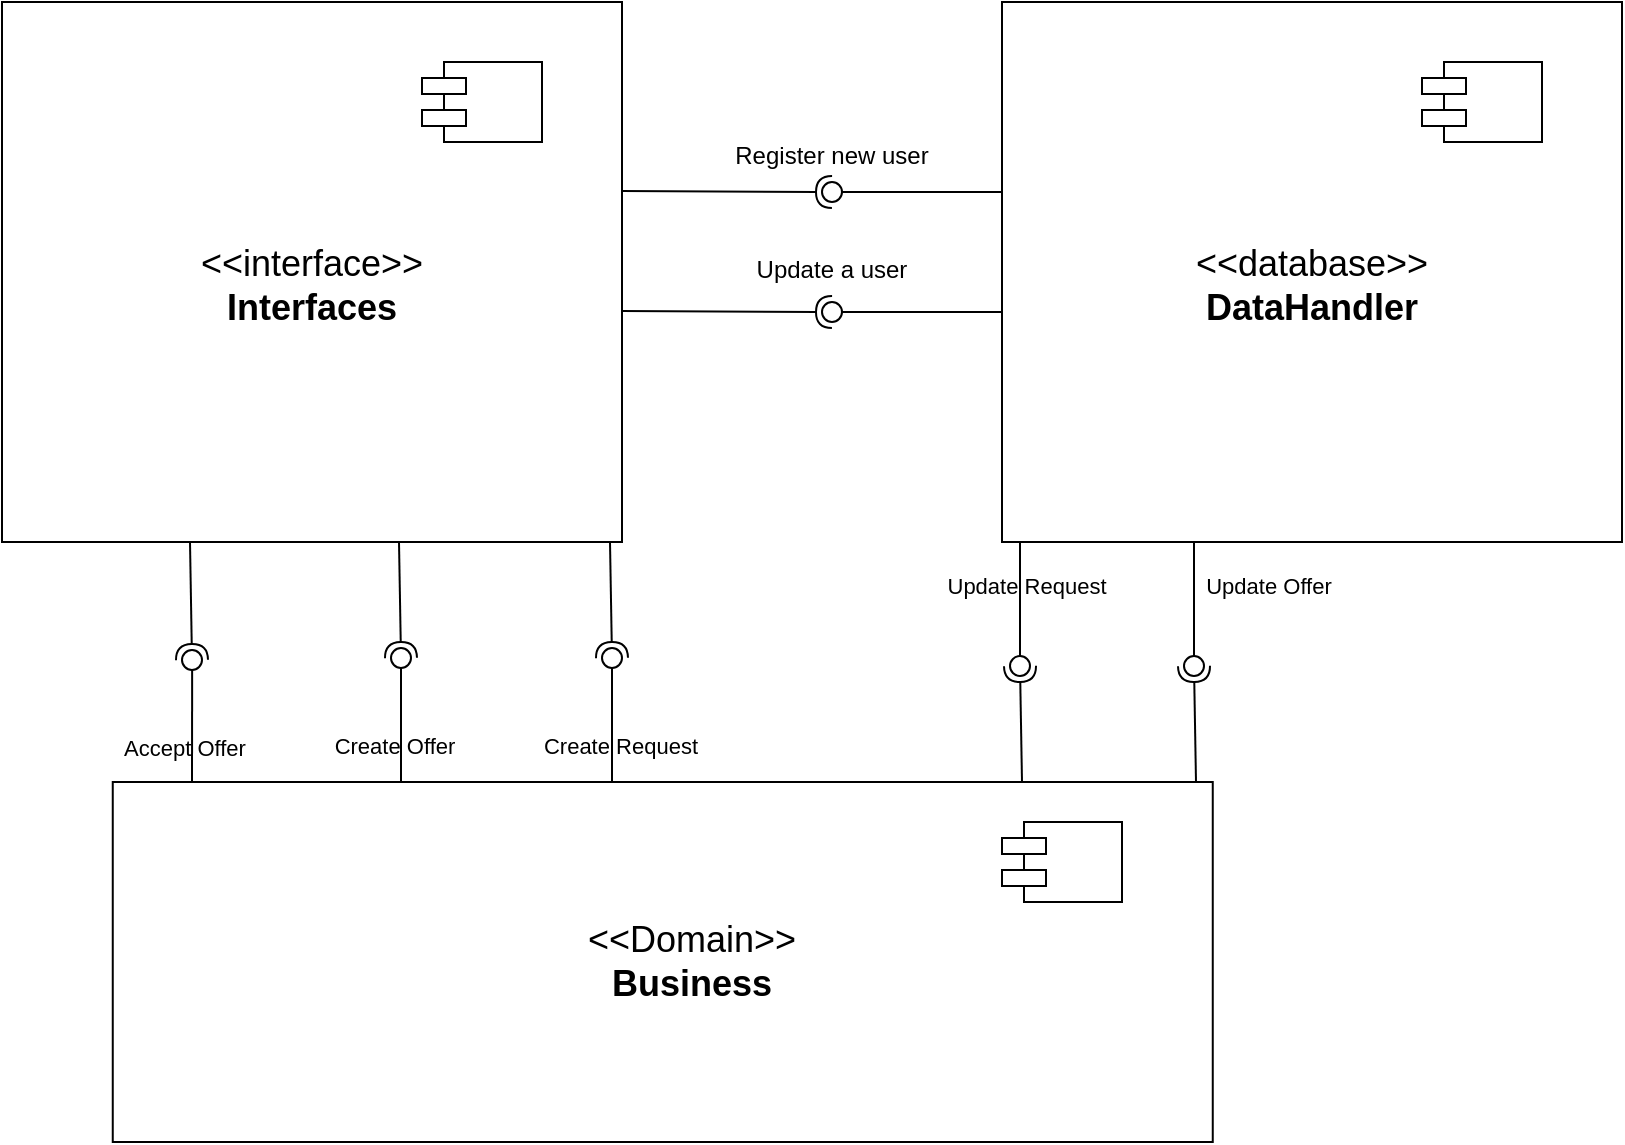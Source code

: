 <mxfile version="16.1.0" type="device"><diagram id="YC-_IFitiMyheFXi0TZI" name="Page-1"><mxGraphModel dx="1422" dy="705" grid="1" gridSize="10" guides="1" tooltips="1" connect="1" arrows="1" fold="1" page="1" pageScale="1" pageWidth="850" pageHeight="1100" math="0" shadow="0"><root><mxCell id="0"/><mxCell id="1" parent="0"/><mxCell id="9Rf2p_u2r2yu-dH5sK4B-11" value="&lt;font style=&quot;font-size: 12px&quot;&gt;Register new user&lt;/font&gt;" style="text;html=1;strokeColor=none;fillColor=none;align=center;verticalAlign=middle;whiteSpace=wrap;rounded=0;fontSize=18;" vertex="1" parent="1"><mxGeometry x="390" y="120" width="130" height="30" as="geometry"/></mxCell><mxCell id="9Rf2p_u2r2yu-dH5sK4B-12" value="&lt;font style=&quot;font-size: 12px&quot;&gt;Update a user&lt;/font&gt;" style="text;html=1;strokeColor=none;fillColor=none;align=center;verticalAlign=middle;whiteSpace=wrap;rounded=0;fontSize=18;" vertex="1" parent="1"><mxGeometry x="390" y="177" width="130" height="30" as="geometry"/></mxCell><mxCell id="9Rf2p_u2r2yu-dH5sK4B-22" value="&lt;font style=&quot;font-size: 11px&quot;&gt;Create Request&lt;/font&gt;" style="text;html=1;strokeColor=none;fillColor=none;align=center;verticalAlign=middle;whiteSpace=wrap;rounded=0;fontSize=18;" vertex="1" parent="1"><mxGeometry x="307" y="420" width="85" height="20" as="geometry"/></mxCell><mxCell id="9Rf2p_u2r2yu-dH5sK4B-28" value="" style="group" vertex="1" connectable="0" parent="1"><mxGeometry x="349.38" y="150" width="190.62" height="10" as="geometry"/></mxCell><mxCell id="9Rf2p_u2r2yu-dH5sK4B-1" value="" style="rounded=0;orthogonalLoop=1;jettySize=auto;html=1;endArrow=none;endFill=0;sketch=0;sourcePerimeterSpacing=0;targetPerimeterSpacing=0;exitX=0;exitY=0.563;exitDx=0;exitDy=0;exitPerimeter=0;" edge="1" target="9Rf2p_u2r2yu-dH5sK4B-3" parent="9Rf2p_u2r2yu-dH5sK4B-28"><mxGeometry relative="1" as="geometry"><mxPoint x="190.62" y="5.01" as="sourcePoint"/></mxGeometry></mxCell><mxCell id="9Rf2p_u2r2yu-dH5sK4B-2" value="" style="rounded=0;orthogonalLoop=1;jettySize=auto;html=1;endArrow=halfCircle;endFill=0;entryX=0.5;entryY=0.5;endSize=6;strokeWidth=1;sketch=0;exitX=0.998;exitY=0.561;exitDx=0;exitDy=0;exitPerimeter=0;" edge="1" target="9Rf2p_u2r2yu-dH5sK4B-3" parent="9Rf2p_u2r2yu-dH5sK4B-28"><mxGeometry relative="1" as="geometry"><mxPoint y="4.47" as="sourcePoint"/></mxGeometry></mxCell><mxCell id="9Rf2p_u2r2yu-dH5sK4B-3" value="" style="ellipse;whiteSpace=wrap;html=1;align=center;aspect=fixed;resizable=0;points=[];outlineConnect=0;sketch=0;" vertex="1" parent="9Rf2p_u2r2yu-dH5sK4B-28"><mxGeometry x="100.62" width="10" height="10" as="geometry"/></mxCell><mxCell id="9Rf2p_u2r2yu-dH5sK4B-29" value="" style="group" vertex="1" connectable="0" parent="1"><mxGeometry x="349.38" y="210" width="190.62" height="10" as="geometry"/></mxCell><mxCell id="9Rf2p_u2r2yu-dH5sK4B-8" value="" style="ellipse;whiteSpace=wrap;html=1;align=center;aspect=fixed;resizable=0;points=[];outlineConnect=0;sketch=0;" vertex="1" parent="9Rf2p_u2r2yu-dH5sK4B-29"><mxGeometry x="100.62" width="10" height="10" as="geometry"/></mxCell><mxCell id="9Rf2p_u2r2yu-dH5sK4B-9" value="" style="rounded=0;orthogonalLoop=1;jettySize=auto;html=1;endArrow=halfCircle;endFill=0;entryX=0.5;entryY=0.5;endSize=6;strokeWidth=1;sketch=0;exitX=0.998;exitY=0.561;exitDx=0;exitDy=0;exitPerimeter=0;" edge="1" target="9Rf2p_u2r2yu-dH5sK4B-8" parent="9Rf2p_u2r2yu-dH5sK4B-29"><mxGeometry relative="1" as="geometry"><mxPoint y="4.47" as="sourcePoint"/></mxGeometry></mxCell><mxCell id="9Rf2p_u2r2yu-dH5sK4B-10" value="" style="rounded=0;orthogonalLoop=1;jettySize=auto;html=1;endArrow=none;endFill=0;sketch=0;sourcePerimeterSpacing=0;targetPerimeterSpacing=0;exitX=0;exitY=0.563;exitDx=0;exitDy=0;exitPerimeter=0;" edge="1" target="9Rf2p_u2r2yu-dH5sK4B-8" parent="9Rf2p_u2r2yu-dH5sK4B-29"><mxGeometry relative="1" as="geometry"><mxPoint x="190.62" y="5.01" as="sourcePoint"/></mxGeometry></mxCell><mxCell id="9Rf2p_u2r2yu-dH5sK4B-35" value="" style="group" vertex="1" connectable="0" parent="1"><mxGeometry x="540" y="60" width="310" height="270" as="geometry"/></mxCell><mxCell id="9Rf2p_u2r2yu-dH5sK4B-7" value="" style="rounded=0;whiteSpace=wrap;html=1;" vertex="1" parent="9Rf2p_u2r2yu-dH5sK4B-35"><mxGeometry width="310" height="270" as="geometry"/></mxCell><mxCell id="9Rf2p_u2r2yu-dH5sK4B-5" value="" style="shape=module;align=left;spacingLeft=20;align=center;verticalAlign=top;jettyWidth=22;jettyHeight=8;" vertex="1" parent="9Rf2p_u2r2yu-dH5sK4B-35"><mxGeometry x="210" y="30" width="60" height="40" as="geometry"/></mxCell><mxCell id="9Rf2p_u2r2yu-dH5sK4B-6" value="&lt;font style=&quot;font-size: 18px&quot;&gt;&amp;lt;&amp;lt;database&amp;gt;&amp;gt;&lt;br&gt;&lt;font style=&quot;font-size: 18px&quot;&gt;&lt;b&gt;DataHandler&lt;/b&gt;&lt;/font&gt;&lt;/font&gt;" style="text;html=1;strokeColor=none;fillColor=none;align=center;verticalAlign=middle;whiteSpace=wrap;rounded=0;" vertex="1" parent="9Rf2p_u2r2yu-dH5sK4B-35"><mxGeometry x="100" y="127" width="110" height="30" as="geometry"/></mxCell><mxCell id="9Rf2p_u2r2yu-dH5sK4B-36" value="" style="group" vertex="1" connectable="0" parent="1"><mxGeometry x="40" y="60" width="310" height="270" as="geometry"/></mxCell><mxCell id="c9VkUl7fjAMMZWc4XBaH-2" value="" style="rounded=0;whiteSpace=wrap;html=1;" parent="9Rf2p_u2r2yu-dH5sK4B-36" vertex="1"><mxGeometry width="310" height="270" as="geometry"/></mxCell><mxCell id="c9VkUl7fjAMMZWc4XBaH-1" value="" style="shape=module;align=left;spacingLeft=20;align=center;verticalAlign=top;jettyWidth=22;jettyHeight=8;" parent="9Rf2p_u2r2yu-dH5sK4B-36" vertex="1"><mxGeometry x="210" y="30" width="60" height="40" as="geometry"/></mxCell><mxCell id="9Rf2p_u2r2yu-dH5sK4B-4" value="&lt;font style=&quot;font-size: 18px&quot;&gt;&amp;lt;&amp;lt;interface&amp;gt;&amp;gt;&lt;br&gt;&lt;font style=&quot;font-size: 18px&quot;&gt;&lt;b&gt;Interfaces&lt;/b&gt;&lt;/font&gt;&lt;/font&gt;" style="text;html=1;strokeColor=none;fillColor=none;align=center;verticalAlign=middle;whiteSpace=wrap;rounded=0;" vertex="1" parent="9Rf2p_u2r2yu-dH5sK4B-36"><mxGeometry x="100" y="127" width="110" height="30" as="geometry"/></mxCell><mxCell id="9Rf2p_u2r2yu-dH5sK4B-37" value="" style="group" vertex="1" connectable="0" parent="1"><mxGeometry x="425" y="360" width="310" height="270" as="geometry"/></mxCell><mxCell id="9Rf2p_u2r2yu-dH5sK4B-38" value="" style="rounded=0;whiteSpace=wrap;html=1;" vertex="1" parent="9Rf2p_u2r2yu-dH5sK4B-37"><mxGeometry x="-329.62" y="90" width="550" height="180" as="geometry"/></mxCell><mxCell id="9Rf2p_u2r2yu-dH5sK4B-39" value="" style="shape=module;align=left;spacingLeft=20;align=center;verticalAlign=top;jettyWidth=22;jettyHeight=8;" vertex="1" parent="9Rf2p_u2r2yu-dH5sK4B-37"><mxGeometry x="115" y="110" width="60" height="40" as="geometry"/></mxCell><mxCell id="9Rf2p_u2r2yu-dH5sK4B-49" value="" style="group;rotation=-180;" vertex="1" connectable="0" parent="1"><mxGeometry x="130" y="330" width="10" height="120" as="geometry"/></mxCell><mxCell id="9Rf2p_u2r2yu-dH5sK4B-45" value="" style="rounded=0;orthogonalLoop=1;jettySize=auto;html=1;endArrow=none;endFill=0;sketch=0;sourcePerimeterSpacing=0;targetPerimeterSpacing=0;fontSize=12;" edge="1" target="9Rf2p_u2r2yu-dH5sK4B-47" parent="9Rf2p_u2r2yu-dH5sK4B-49"><mxGeometry relative="1" as="geometry"><mxPoint x="5" y="120" as="sourcePoint"/></mxGeometry></mxCell><mxCell id="9Rf2p_u2r2yu-dH5sK4B-46" value="" style="rounded=0;orthogonalLoop=1;jettySize=auto;html=1;endArrow=halfCircle;endFill=0;entryX=0.5;entryY=0.5;endSize=6;strokeWidth=1;sketch=0;fontSize=12;exitX=0.175;exitY=0;exitDx=0;exitDy=0;exitPerimeter=0;" edge="1" target="9Rf2p_u2r2yu-dH5sK4B-47" parent="9Rf2p_u2r2yu-dH5sK4B-49"><mxGeometry relative="1" as="geometry"><mxPoint x="4" as="sourcePoint"/></mxGeometry></mxCell><mxCell id="9Rf2p_u2r2yu-dH5sK4B-47" value="" style="ellipse;whiteSpace=wrap;html=1;align=center;aspect=fixed;resizable=0;points=[];outlineConnect=0;sketch=0;fontSize=12;rotation=-180;" vertex="1" parent="9Rf2p_u2r2yu-dH5sK4B-49"><mxGeometry y="54" width="10" height="10" as="geometry"/></mxCell><mxCell id="9Rf2p_u2r2yu-dH5sK4B-50" value="" style="group;rotation=-180;" vertex="1" connectable="0" parent="1"><mxGeometry x="234.5" y="330" width="10" height="120" as="geometry"/></mxCell><mxCell id="9Rf2p_u2r2yu-dH5sK4B-51" value="" style="rounded=0;orthogonalLoop=1;jettySize=auto;html=1;endArrow=none;endFill=0;sketch=0;sourcePerimeterSpacing=0;targetPerimeterSpacing=0;fontSize=12;" edge="1" parent="9Rf2p_u2r2yu-dH5sK4B-50" target="9Rf2p_u2r2yu-dH5sK4B-53"><mxGeometry relative="1" as="geometry"><mxPoint x="5" y="120" as="sourcePoint"/></mxGeometry></mxCell><mxCell id="9Rf2p_u2r2yu-dH5sK4B-52" value="" style="rounded=0;orthogonalLoop=1;jettySize=auto;html=1;endArrow=halfCircle;endFill=0;entryX=0.5;entryY=0.5;endSize=6;strokeWidth=1;sketch=0;fontSize=12;exitX=0.175;exitY=0;exitDx=0;exitDy=0;exitPerimeter=0;" edge="1" parent="9Rf2p_u2r2yu-dH5sK4B-50" target="9Rf2p_u2r2yu-dH5sK4B-53"><mxGeometry relative="1" as="geometry"><mxPoint x="4" as="sourcePoint"/></mxGeometry></mxCell><mxCell id="9Rf2p_u2r2yu-dH5sK4B-53" value="" style="ellipse;whiteSpace=wrap;html=1;align=center;aspect=fixed;resizable=0;points=[];outlineConnect=0;sketch=0;fontSize=12;rotation=-180;" vertex="1" parent="9Rf2p_u2r2yu-dH5sK4B-50"><mxGeometry y="53" width="10" height="10" as="geometry"/></mxCell><mxCell id="9Rf2p_u2r2yu-dH5sK4B-54" value="&lt;font style=&quot;font-size: 11px&quot;&gt;Create Offer&lt;/font&gt;" style="text;html=1;strokeColor=none;fillColor=none;align=center;verticalAlign=middle;whiteSpace=wrap;rounded=0;fontSize=18;" vertex="1" parent="1"><mxGeometry x="194" y="420" width="85" height="20" as="geometry"/></mxCell><mxCell id="9Rf2p_u2r2yu-dH5sK4B-55" value="&lt;font style=&quot;font-size: 11px&quot;&gt;Accept Offer&lt;/font&gt;" style="text;html=1;strokeColor=none;fillColor=none;align=center;verticalAlign=middle;whiteSpace=wrap;rounded=0;fontSize=18;" vertex="1" parent="1"><mxGeometry x="88.5" y="421" width="85" height="20" as="geometry"/></mxCell><mxCell id="9Rf2p_u2r2yu-dH5sK4B-56" value="" style="group;rotation=-180;" vertex="1" connectable="0" parent="1"><mxGeometry x="340" y="330" width="10" height="120" as="geometry"/></mxCell><mxCell id="9Rf2p_u2r2yu-dH5sK4B-57" value="" style="rounded=0;orthogonalLoop=1;jettySize=auto;html=1;endArrow=none;endFill=0;sketch=0;sourcePerimeterSpacing=0;targetPerimeterSpacing=0;fontSize=12;" edge="1" parent="9Rf2p_u2r2yu-dH5sK4B-56" target="9Rf2p_u2r2yu-dH5sK4B-59"><mxGeometry relative="1" as="geometry"><mxPoint x="5" y="120" as="sourcePoint"/></mxGeometry></mxCell><mxCell id="9Rf2p_u2r2yu-dH5sK4B-58" value="" style="rounded=0;orthogonalLoop=1;jettySize=auto;html=1;endArrow=halfCircle;endFill=0;entryX=0.5;entryY=0.5;endSize=6;strokeWidth=1;sketch=0;fontSize=12;exitX=0.175;exitY=0;exitDx=0;exitDy=0;exitPerimeter=0;" edge="1" parent="9Rf2p_u2r2yu-dH5sK4B-56" target="9Rf2p_u2r2yu-dH5sK4B-59"><mxGeometry relative="1" as="geometry"><mxPoint x="4" as="sourcePoint"/></mxGeometry></mxCell><mxCell id="9Rf2p_u2r2yu-dH5sK4B-59" value="" style="ellipse;whiteSpace=wrap;html=1;align=center;aspect=fixed;resizable=0;points=[];outlineConnect=0;sketch=0;fontSize=12;rotation=-180;" vertex="1" parent="9Rf2p_u2r2yu-dH5sK4B-56"><mxGeometry y="53" width="10" height="10" as="geometry"/></mxCell><mxCell id="9Rf2p_u2r2yu-dH5sK4B-60" value="" style="group;rotation=0;" vertex="1" connectable="0" parent="1"><mxGeometry x="631" y="330" width="10" height="120" as="geometry"/></mxCell><mxCell id="9Rf2p_u2r2yu-dH5sK4B-61" value="" style="rounded=0;orthogonalLoop=1;jettySize=auto;html=1;endArrow=none;endFill=0;sketch=0;sourcePerimeterSpacing=0;targetPerimeterSpacing=0;fontSize=12;" edge="1" parent="9Rf2p_u2r2yu-dH5sK4B-60" target="9Rf2p_u2r2yu-dH5sK4B-63"><mxGeometry relative="1" as="geometry"><mxPoint x="5" as="sourcePoint"/></mxGeometry></mxCell><mxCell id="9Rf2p_u2r2yu-dH5sK4B-62" value="" style="rounded=0;orthogonalLoop=1;jettySize=auto;html=1;endArrow=halfCircle;endFill=0;entryX=0.5;entryY=0.5;endSize=6;strokeWidth=1;sketch=0;fontSize=12;exitX=0.175;exitY=0;exitDx=0;exitDy=0;exitPerimeter=0;" edge="1" parent="9Rf2p_u2r2yu-dH5sK4B-60" target="9Rf2p_u2r2yu-dH5sK4B-63"><mxGeometry relative="1" as="geometry"><mxPoint x="6" y="120" as="sourcePoint"/></mxGeometry></mxCell><mxCell id="9Rf2p_u2r2yu-dH5sK4B-63" value="" style="ellipse;whiteSpace=wrap;html=1;align=center;aspect=fixed;resizable=0;points=[];outlineConnect=0;sketch=0;fontSize=12;rotation=0;" vertex="1" parent="9Rf2p_u2r2yu-dH5sK4B-60"><mxGeometry y="57" width="10" height="10" as="geometry"/></mxCell><mxCell id="9Rf2p_u2r2yu-dH5sK4B-64" value="&lt;font style=&quot;font-size: 11px&quot;&gt;Update Offer&lt;/font&gt;" style="text;html=1;strokeColor=none;fillColor=none;align=center;verticalAlign=middle;whiteSpace=wrap;rounded=0;fontSize=18;" vertex="1" parent="1"><mxGeometry x="631" y="340" width="85" height="20" as="geometry"/></mxCell><mxCell id="9Rf2p_u2r2yu-dH5sK4B-66" value="" style="group;rotation=0;" vertex="1" connectable="0" parent="1"><mxGeometry x="544" y="330" width="10" height="120" as="geometry"/></mxCell><mxCell id="9Rf2p_u2r2yu-dH5sK4B-67" value="" style="rounded=0;orthogonalLoop=1;jettySize=auto;html=1;endArrow=none;endFill=0;sketch=0;sourcePerimeterSpacing=0;targetPerimeterSpacing=0;fontSize=12;" edge="1" parent="9Rf2p_u2r2yu-dH5sK4B-66" target="9Rf2p_u2r2yu-dH5sK4B-69"><mxGeometry relative="1" as="geometry"><mxPoint x="5" as="sourcePoint"/></mxGeometry></mxCell><mxCell id="9Rf2p_u2r2yu-dH5sK4B-68" value="" style="rounded=0;orthogonalLoop=1;jettySize=auto;html=1;endArrow=halfCircle;endFill=0;entryX=0.5;entryY=0.5;endSize=6;strokeWidth=1;sketch=0;fontSize=12;exitX=0.175;exitY=0;exitDx=0;exitDy=0;exitPerimeter=0;" edge="1" parent="9Rf2p_u2r2yu-dH5sK4B-66" target="9Rf2p_u2r2yu-dH5sK4B-69"><mxGeometry relative="1" as="geometry"><mxPoint x="6" y="120" as="sourcePoint"/></mxGeometry></mxCell><mxCell id="9Rf2p_u2r2yu-dH5sK4B-69" value="" style="ellipse;whiteSpace=wrap;html=1;align=center;aspect=fixed;resizable=0;points=[];outlineConnect=0;sketch=0;fontSize=12;rotation=0;" vertex="1" parent="9Rf2p_u2r2yu-dH5sK4B-66"><mxGeometry y="57" width="10" height="10" as="geometry"/></mxCell><mxCell id="9Rf2p_u2r2yu-dH5sK4B-70" value="&lt;font style=&quot;font-size: 11px&quot;&gt;Update Request&lt;/font&gt;" style="text;html=1;strokeColor=none;fillColor=none;align=center;verticalAlign=middle;whiteSpace=wrap;rounded=0;fontSize=18;" vertex="1" parent="1"><mxGeometry x="510" y="340" width="85" height="20" as="geometry"/></mxCell><mxCell id="9Rf2p_u2r2yu-dH5sK4B-40" value="&lt;font style=&quot;font-size: 18px&quot;&gt;&amp;lt;&amp;lt;Domain&amp;gt;&amp;gt;&lt;br&gt;&lt;font style=&quot;font-size: 18px&quot;&gt;&lt;b&gt;Business&lt;/b&gt;&lt;/font&gt;&lt;/font&gt;" style="text;html=1;strokeColor=none;fillColor=none;align=center;verticalAlign=middle;whiteSpace=wrap;rounded=0;" vertex="1" parent="1"><mxGeometry x="330" y="525" width="110" height="30" as="geometry"/></mxCell></root></mxGraphModel></diagram></mxfile>